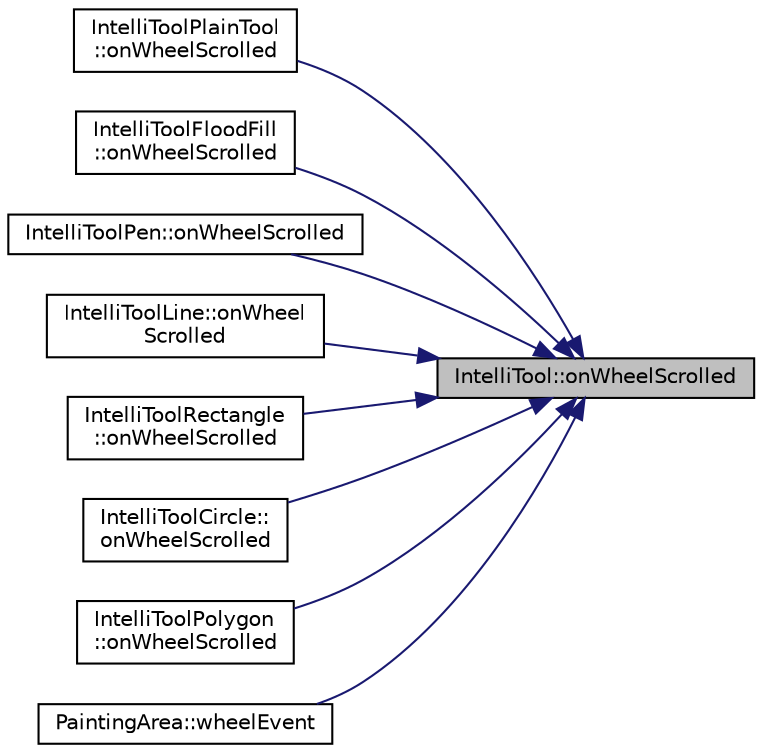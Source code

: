 digraph "IntelliTool::onWheelScrolled"
{
 // LATEX_PDF_SIZE
  edge [fontname="Helvetica",fontsize="10",labelfontname="Helvetica",labelfontsize="10"];
  node [fontname="Helvetica",fontsize="10",shape=record];
  rankdir="RL";
  Node1 [label="IntelliTool::onWheelScrolled",height=0.2,width=0.4,color="black", fillcolor="grey75", style="filled", fontcolor="black",tooltip="A function managing the scroll event. A positive value means scrolling outwards. Call this in child c..."];
  Node1 -> Node2 [dir="back",color="midnightblue",fontsize="10",style="solid",fontname="Helvetica"];
  Node2 [label="IntelliToolPlainTool\l::onWheelScrolled",height=0.2,width=0.4,color="black", fillcolor="white", style="filled",URL="$class_intelli_tool_plain_tool.html#adc004ea421e2cc0ac39cc7a6b6d43d0d",tooltip="A function managing the scroll event."];
  Node1 -> Node3 [dir="back",color="midnightblue",fontsize="10",style="solid",fontname="Helvetica"];
  Node3 [label="IntelliToolFloodFill\l::onWheelScrolled",height=0.2,width=0.4,color="black", fillcolor="white", style="filled",URL="$class_intelli_tool_flood_fill.html#ad58cc7c065123beb6b0270f99e99b991",tooltip="A function managing the scroll event."];
  Node1 -> Node4 [dir="back",color="midnightblue",fontsize="10",style="solid",fontname="Helvetica"];
  Node4 [label="IntelliToolPen::onWheelScrolled",height=0.2,width=0.4,color="black", fillcolor="white", style="filled",URL="$class_intelli_tool_pen.html#afe3626ddff440ab125f4a2465c45427a",tooltip="A function managing the scroll event. Changing penWidth relativ to value."];
  Node1 -> Node5 [dir="back",color="midnightblue",fontsize="10",style="solid",fontname="Helvetica"];
  Node5 [label="IntelliToolLine::onWheel\lScrolled",height=0.2,width=0.4,color="black", fillcolor="white", style="filled",URL="$class_intelli_tool_line.html#aaf1d686e1ec43f41b5186ccfd806b125",tooltip="A function managing the scroll event. Changing the lineWidth relative to value."];
  Node1 -> Node6 [dir="back",color="midnightblue",fontsize="10",style="solid",fontname="Helvetica"];
  Node6 [label="IntelliToolRectangle\l::onWheelScrolled",height=0.2,width=0.4,color="black", fillcolor="white", style="filled",URL="$class_intelli_tool_rectangle.html#a445c53a56e859f970e59f5036e221e0c",tooltip="A function managing the scroll event.Changing edgeWidth relativ to value."];
  Node1 -> Node7 [dir="back",color="midnightblue",fontsize="10",style="solid",fontname="Helvetica"];
  Node7 [label="IntelliToolCircle::\lonWheelScrolled",height=0.2,width=0.4,color="black", fillcolor="white", style="filled",URL="$class_intelli_tool_circle.html#ae2d9b0fb6695c184c4cb507a5fb75506",tooltip="A function managing the scroll event. Changing the edge Width relative to value."];
  Node1 -> Node8 [dir="back",color="midnightblue",fontsize="10",style="solid",fontname="Helvetica"];
  Node8 [label="IntelliToolPolygon\l::onWheelScrolled",height=0.2,width=0.4,color="black", fillcolor="white", style="filled",URL="$class_intelli_tool_polygon.html#a713103300c9f023d64d9eec5ac05dd17",tooltip="A function managing the scroll event. CHanging the lineWidth relative to value."];
  Node1 -> Node9 [dir="back",color="midnightblue",fontsize="10",style="solid",fontname="Helvetica"];
  Node9 [label="PaintingArea::wheelEvent",height=0.2,width=0.4,color="black", fillcolor="white", style="filled",URL="$class_painting_area.html#a632848d99f44d33d7da2618fbc6775a4",tooltip=" "];
}
